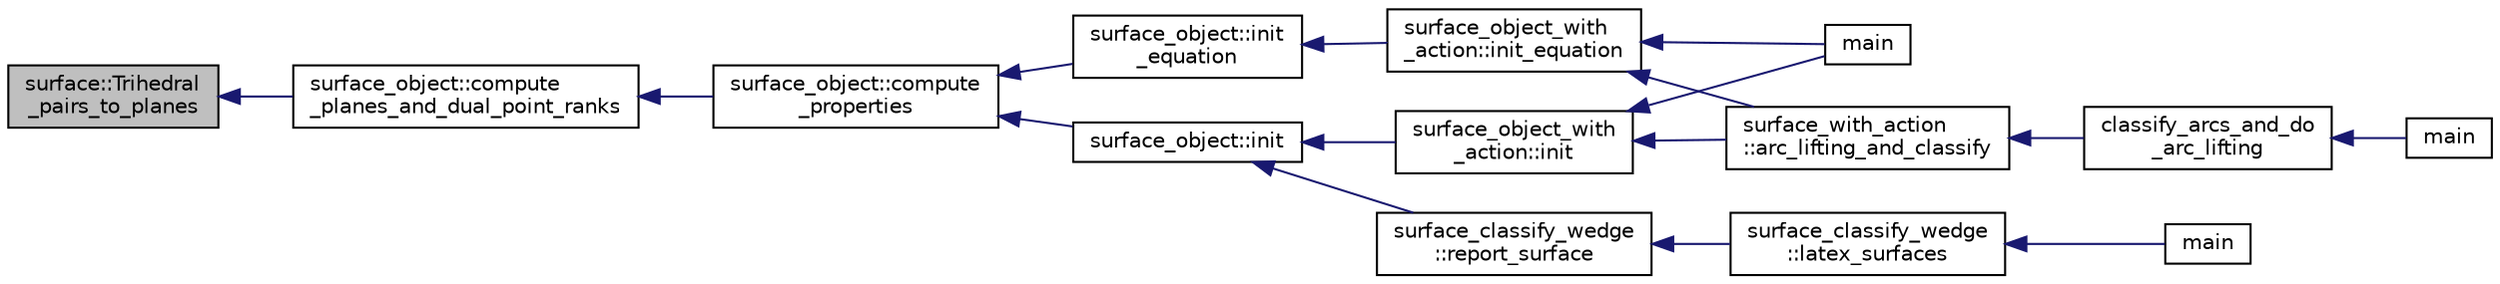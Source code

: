 digraph "surface::Trihedral_pairs_to_planes"
{
  edge [fontname="Helvetica",fontsize="10",labelfontname="Helvetica",labelfontsize="10"];
  node [fontname="Helvetica",fontsize="10",shape=record];
  rankdir="LR";
  Node5361 [label="surface::Trihedral\l_pairs_to_planes",height=0.2,width=0.4,color="black", fillcolor="grey75", style="filled", fontcolor="black"];
  Node5361 -> Node5362 [dir="back",color="midnightblue",fontsize="10",style="solid",fontname="Helvetica"];
  Node5362 [label="surface_object::compute\l_planes_and_dual_point_ranks",height=0.2,width=0.4,color="black", fillcolor="white", style="filled",URL="$df/df8/classsurface__object.html#a76f0933eada8322819007fb8670db6ee"];
  Node5362 -> Node5363 [dir="back",color="midnightblue",fontsize="10",style="solid",fontname="Helvetica"];
  Node5363 [label="surface_object::compute\l_properties",height=0.2,width=0.4,color="black", fillcolor="white", style="filled",URL="$df/df8/classsurface__object.html#ad6c02c3c1432f8adfe49932041ce1b20"];
  Node5363 -> Node5364 [dir="back",color="midnightblue",fontsize="10",style="solid",fontname="Helvetica"];
  Node5364 [label="surface_object::init\l_equation",height=0.2,width=0.4,color="black", fillcolor="white", style="filled",URL="$df/df8/classsurface__object.html#afd4f4d1accbf361897374bd18d571913"];
  Node5364 -> Node5365 [dir="back",color="midnightblue",fontsize="10",style="solid",fontname="Helvetica"];
  Node5365 [label="surface_object_with\l_action::init_equation",height=0.2,width=0.4,color="black", fillcolor="white", style="filled",URL="$db/d28/classsurface__object__with__action.html#a310ce4189e50545dd67fa3652b8fd160"];
  Node5365 -> Node5366 [dir="back",color="midnightblue",fontsize="10",style="solid",fontname="Helvetica"];
  Node5366 [label="main",height=0.2,width=0.4,color="black", fillcolor="white", style="filled",URL="$d2/dfa/create__surface__main_8_c.html#a217dbf8b442f20279ea00b898af96f52"];
  Node5365 -> Node5367 [dir="back",color="midnightblue",fontsize="10",style="solid",fontname="Helvetica"];
  Node5367 [label="surface_with_action\l::arc_lifting_and_classify",height=0.2,width=0.4,color="black", fillcolor="white", style="filled",URL="$d8/df9/classsurface__with__action.html#a62a3948f830c59e09ef94937650a07a4"];
  Node5367 -> Node5368 [dir="back",color="midnightblue",fontsize="10",style="solid",fontname="Helvetica"];
  Node5368 [label="classify_arcs_and_do\l_arc_lifting",height=0.2,width=0.4,color="black", fillcolor="white", style="filled",URL="$d6/dc3/arc__lifting__main_8_c.html#afdd7be16f16b8c71e9a72fe5f6a0b59c"];
  Node5368 -> Node5369 [dir="back",color="midnightblue",fontsize="10",style="solid",fontname="Helvetica"];
  Node5369 [label="main",height=0.2,width=0.4,color="black", fillcolor="white", style="filled",URL="$d6/dc3/arc__lifting__main_8_c.html#a217dbf8b442f20279ea00b898af96f52"];
  Node5363 -> Node5370 [dir="back",color="midnightblue",fontsize="10",style="solid",fontname="Helvetica"];
  Node5370 [label="surface_object::init",height=0.2,width=0.4,color="black", fillcolor="white", style="filled",URL="$df/df8/classsurface__object.html#ae51d9ac0a3853bc07908ac48ffa6e0d2"];
  Node5370 -> Node5371 [dir="back",color="midnightblue",fontsize="10",style="solid",fontname="Helvetica"];
  Node5371 [label="surface_classify_wedge\l::report_surface",height=0.2,width=0.4,color="black", fillcolor="white", style="filled",URL="$d7/d5c/classsurface__classify__wedge.html#ad577d435c4726d0a35c10b2f8d4ed00c"];
  Node5371 -> Node5372 [dir="back",color="midnightblue",fontsize="10",style="solid",fontname="Helvetica"];
  Node5372 [label="surface_classify_wedge\l::latex_surfaces",height=0.2,width=0.4,color="black", fillcolor="white", style="filled",URL="$d7/d5c/classsurface__classify__wedge.html#a5698763ece48d6f0a605527ca62429c5"];
  Node5372 -> Node5373 [dir="back",color="midnightblue",fontsize="10",style="solid",fontname="Helvetica"];
  Node5373 [label="main",height=0.2,width=0.4,color="black", fillcolor="white", style="filled",URL="$df/df8/surface__classify_8_c.html#a217dbf8b442f20279ea00b898af96f52"];
  Node5370 -> Node5374 [dir="back",color="midnightblue",fontsize="10",style="solid",fontname="Helvetica"];
  Node5374 [label="surface_object_with\l_action::init",height=0.2,width=0.4,color="black", fillcolor="white", style="filled",URL="$db/d28/classsurface__object__with__action.html#a65085da19618def3909b0f4bc27cba8a"];
  Node5374 -> Node5366 [dir="back",color="midnightblue",fontsize="10",style="solid",fontname="Helvetica"];
  Node5374 -> Node5367 [dir="back",color="midnightblue",fontsize="10",style="solid",fontname="Helvetica"];
}
